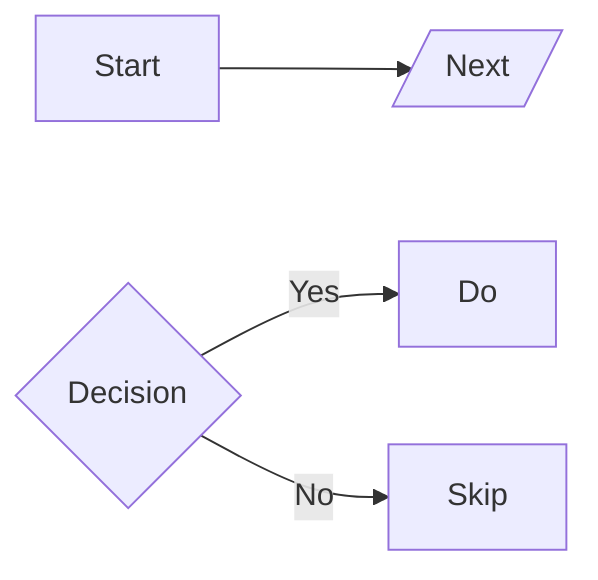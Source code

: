 flowchart LR
  A@{ shape: rect, label: "Start" } --> B@{ shape: lean-r, label: "Next" }
  C@{ shape: diamond, label: "Decision" } -->|Yes| D@{ shape: rect, label: "Do" }
  C@{ shape: diamond, label: "Decision" } -->|No| E@{ shape: rect, label: "Skip" }